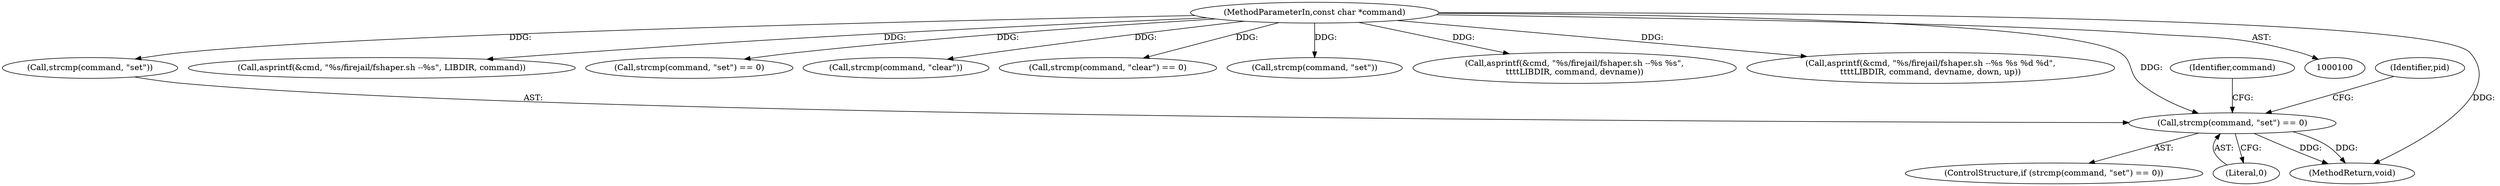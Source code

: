 digraph "0_firejail_5d43fdcd215203868d440ffc42036f5f5ffc89fc@API" {
"1000192" [label="(Call,strcmp(command, \"set\") == 0)"];
"1000102" [label="(MethodParameterIn,const char *command)"];
"1000372" [label="(Call,asprintf(&cmd, \"%s/firejail/fshaper.sh --%s\", LIBDIR, command))"];
"1000332" [label="(Call,strcmp(command, \"set\") == 0)"];
"1000206" [label="(Identifier,command)"];
"1000205" [label="(Call,strcmp(command, \"clear\"))"];
"1000192" [label="(Call,strcmp(command, \"set\") == 0)"];
"1000198" [label="(Identifier,pid)"];
"1000196" [label="(Literal,0)"];
"1000204" [label="(Call,strcmp(command, \"clear\") == 0)"];
"1000333" [label="(Call,strcmp(command, \"set\"))"];
"1000357" [label="(Call,asprintf(&cmd, \"%s/firejail/fshaper.sh --%s %s\",\n\t\t\t\tLIBDIR, command, devname))"];
"1000340" [label="(Call,asprintf(&cmd, \"%s/firejail/fshaper.sh --%s %s %d %d\",\n\t\t\t\tLIBDIR, command, devname, down, up))"];
"1000193" [label="(Call,strcmp(command, \"set\"))"];
"1000191" [label="(ControlStructure,if (strcmp(command, \"set\") == 0))"];
"1000451" [label="(MethodReturn,void)"];
"1000102" [label="(MethodParameterIn,const char *command)"];
"1000192" -> "1000191"  [label="AST: "];
"1000192" -> "1000196"  [label="CFG: "];
"1000193" -> "1000192"  [label="AST: "];
"1000196" -> "1000192"  [label="AST: "];
"1000198" -> "1000192"  [label="CFG: "];
"1000206" -> "1000192"  [label="CFG: "];
"1000192" -> "1000451"  [label="DDG: "];
"1000192" -> "1000451"  [label="DDG: "];
"1000102" -> "1000192"  [label="DDG: "];
"1000102" -> "1000100"  [label="AST: "];
"1000102" -> "1000451"  [label="DDG: "];
"1000102" -> "1000193"  [label="DDG: "];
"1000102" -> "1000204"  [label="DDG: "];
"1000102" -> "1000205"  [label="DDG: "];
"1000102" -> "1000332"  [label="DDG: "];
"1000102" -> "1000333"  [label="DDG: "];
"1000102" -> "1000340"  [label="DDG: "];
"1000102" -> "1000357"  [label="DDG: "];
"1000102" -> "1000372"  [label="DDG: "];
}
